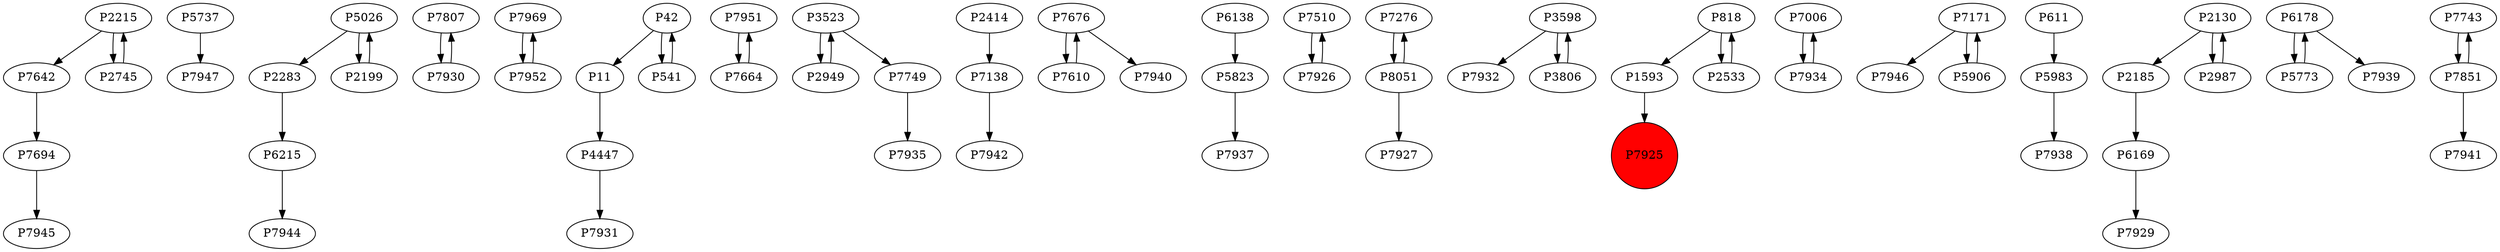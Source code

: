 digraph {
	P7642 -> P7694
	P5737 -> P7947
	P5026 -> P2283
	P7807 -> P7930
	P7969 -> P7952
	P42 -> P11
	P7951 -> P7664
	P7664 -> P7951
	P6215 -> P7944
	P3523 -> P2949
	P7138 -> P7942
	P5026 -> P2199
	P7749 -> P7935
	P2215 -> P2745
	P7676 -> P7610
	P5823 -> P7937
	P7510 -> P7926
	P7276 -> P8051
	P3523 -> P7749
	P3598 -> P7932
	P7926 -> P7510
	P3598 -> P3806
	P8051 -> P7927
	P3806 -> P3598
	P818 -> P1593
	P2199 -> P5026
	P7006 -> P7934
	P7694 -> P7945
	P7171 -> P7946
	P7934 -> P7006
	P611 -> P5983
	P541 -> P42
	P7952 -> P7969
	P6138 -> P5823
	P5906 -> P7171
	P2185 -> P6169
	P7610 -> P7676
	P2130 -> P2987
	P2987 -> P2130
	P7930 -> P7807
	P2533 -> P818
	P7676 -> P7940
	P6178 -> P5773
	P42 -> P541
	P6169 -> P7929
	P7743 -> P7851
	P2130 -> P2185
	P5773 -> P6178
	P7171 -> P5906
	P11 -> P4447
	P8051 -> P7276
	P7851 -> P7743
	P2283 -> P6215
	P1593 -> P7925
	P6178 -> P7939
	P2949 -> P3523
	P5983 -> P7938
	P2215 -> P7642
	P4447 -> P7931
	P2745 -> P2215
	P818 -> P2533
	P7851 -> P7941
	P2414 -> P7138
	P7925 [shape=circle]
	P7925 [style=filled]
	P7925 [fillcolor=red]
}